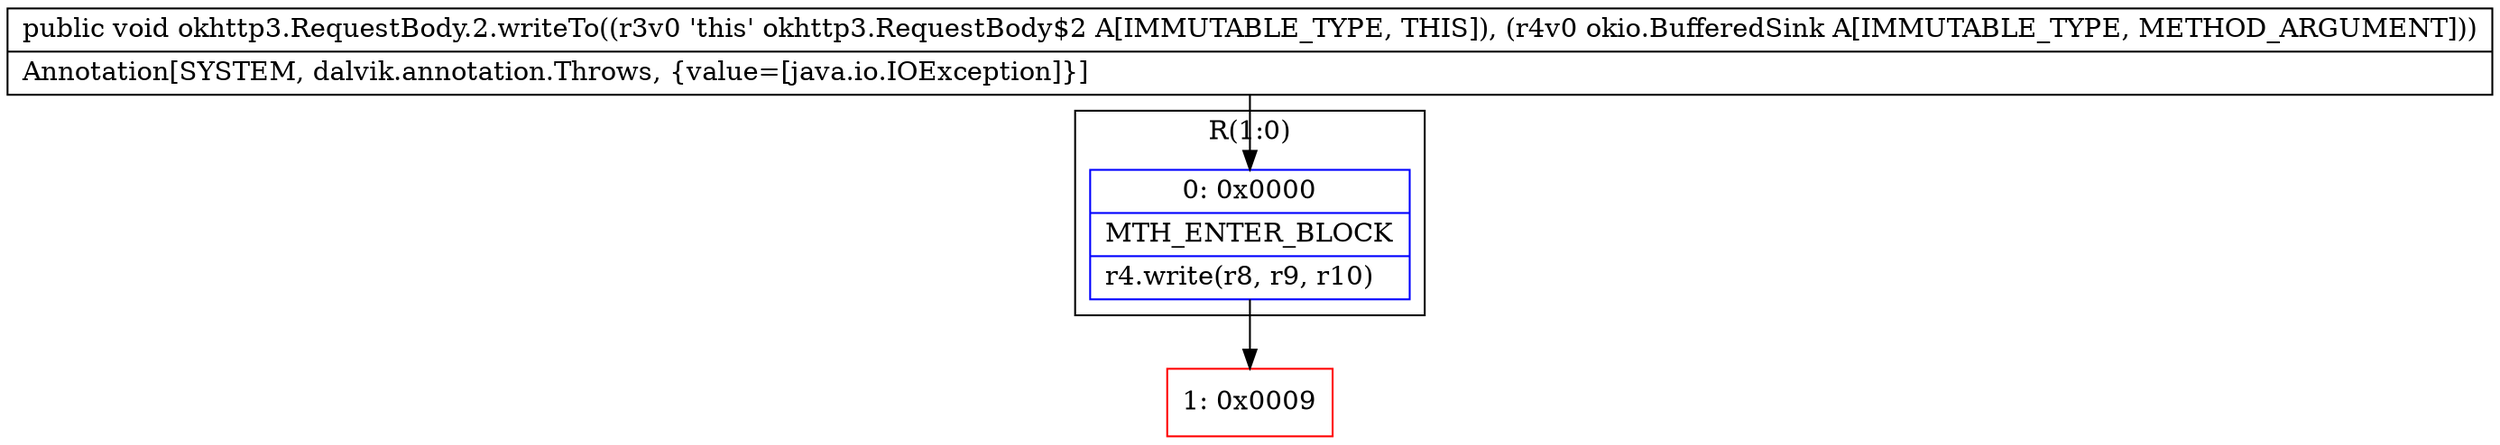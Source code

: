 digraph "CFG forokhttp3.RequestBody.2.writeTo(Lokio\/BufferedSink;)V" {
subgraph cluster_Region_747016945 {
label = "R(1:0)";
node [shape=record,color=blue];
Node_0 [shape=record,label="{0\:\ 0x0000|MTH_ENTER_BLOCK\l|r4.write(r8, r9, r10)\l}"];
}
Node_1 [shape=record,color=red,label="{1\:\ 0x0009}"];
MethodNode[shape=record,label="{public void okhttp3.RequestBody.2.writeTo((r3v0 'this' okhttp3.RequestBody$2 A[IMMUTABLE_TYPE, THIS]), (r4v0 okio.BufferedSink A[IMMUTABLE_TYPE, METHOD_ARGUMENT]))  | Annotation[SYSTEM, dalvik.annotation.Throws, \{value=[java.io.IOException]\}]\l}"];
MethodNode -> Node_0;
Node_0 -> Node_1;
}

